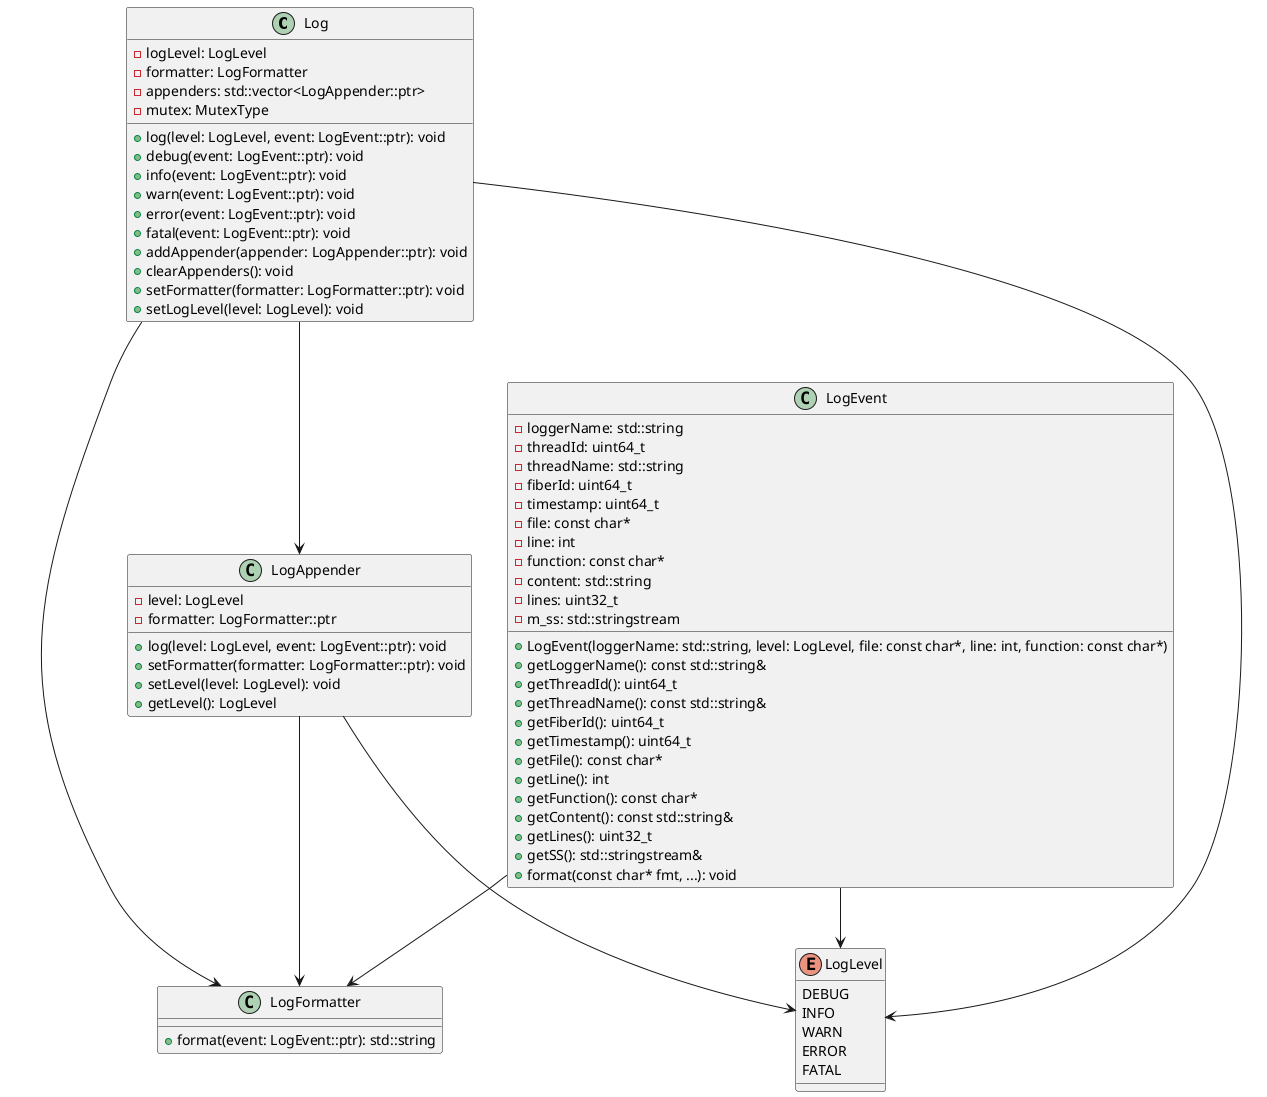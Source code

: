@startuml
class Log {
  - logLevel: LogLevel
  - formatter: LogFormatter
  - appenders: std::vector<LogAppender::ptr>
  - mutex: MutexType
  + log(level: LogLevel, event: LogEvent::ptr): void
  + debug(event: LogEvent::ptr): void
  + info(event: LogEvent::ptr): void
  + warn(event: LogEvent::ptr): void
  + error(event: LogEvent::ptr): void
  + fatal(event: LogEvent::ptr): void
  + addAppender(appender: LogAppender::ptr): void
  + clearAppenders(): void
  + setFormatter(formatter: LogFormatter::ptr): void
  + setLogLevel(level: LogLevel): void
}

class LogEvent {
  - loggerName: std::string
  - threadId: uint64_t
  - threadName: std::string
  - fiberId: uint64_t
  - timestamp: uint64_t
  - file: const char*
  - line: int
  - function: const char*
  - content: std::string
  - lines: uint32_t
  - m_ss: std::stringstream
  + LogEvent(loggerName: std::string, level: LogLevel, file: const char*, line: int, function: const char*)
  + getLoggerName(): const std::string&
  + getThreadId(): uint64_t
  + getThreadName(): const std::string&
  + getFiberId(): uint64_t
  + getTimestamp(): uint64_t
  + getFile(): const char*
  + getLine(): int
  + getFunction(): const char*
  + getContent(): const std::string&
  + getLines(): uint32_t
  + getSS(): std::stringstream&
  + format(const char* fmt, ...): void
}

class LogFormatter {
  + format(event: LogEvent::ptr): std::string
}

class LogAppender {
  - level: LogLevel
  - formatter: LogFormatter::ptr
  + log(level: LogLevel, event: LogEvent::ptr): void
  + setFormatter(formatter: LogFormatter::ptr): void
  + setLevel(level: LogLevel): void
  + getLevel(): LogLevel
}

enum LogLevel {
  DEBUG
  INFO
  WARN
  ERROR
  FATAL
}

Log --> LogLevel
Log --> LogFormatter
Log --> LogAppender

LogEvent --> LogLevel
LogEvent --> LogFormatter

LogAppender --> LogLevel
LogAppender --> LogFormatter

@enduml
